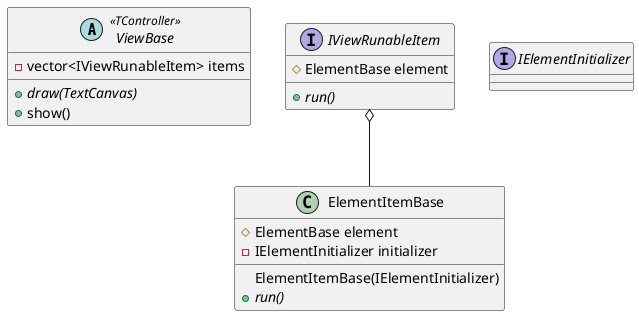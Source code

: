 @startuml

abstract ViewBase <<TController>> {
    -vector<IViewRunableItem> items
    {abstract} +draw(TextCanvas)
    +show()
}

interface IViewRunableItem {
    #ElementBase element
    {abstract} + run()
}

interface IElementInitializer {

}

IViewRunableItem o-- ElementItemBase
class ElementItemBase {
    #ElementBase element
    -IElementInitializer initializer
    ElementItemBase(IElementInitializer)
    {abstract} + run()
    
}



@enduml